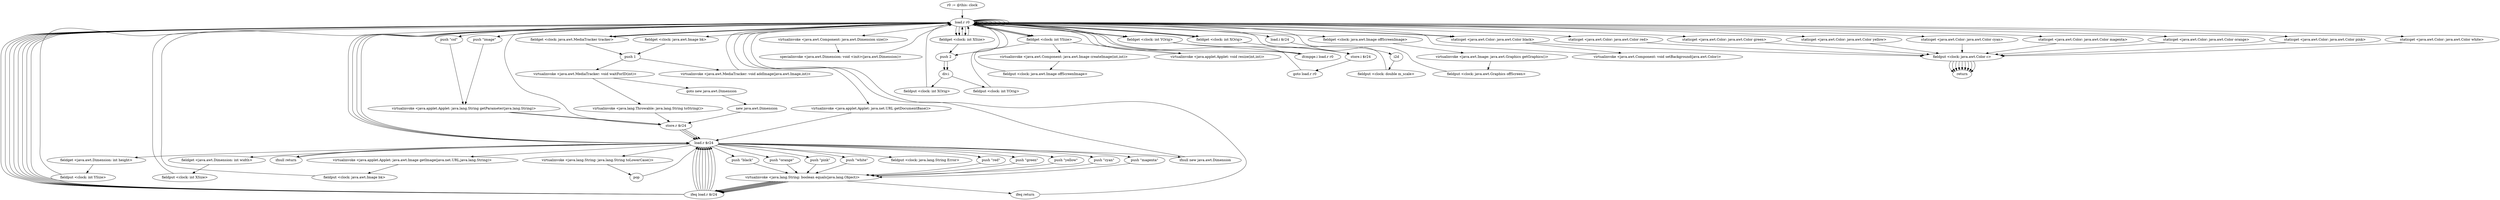 digraph "" {
    "r0 := @this: clock"
    "load.r r0"
    "r0 := @this: clock"->"load.r r0";
    "push \"image\""
    "load.r r0"->"push \"image\"";
    "virtualinvoke <java.applet.Applet: java.lang.String getParameter(java.lang.String)>"
    "push \"image\""->"virtualinvoke <java.applet.Applet: java.lang.String getParameter(java.lang.String)>";
    "store.r $r24"
    "virtualinvoke <java.applet.Applet: java.lang.String getParameter(java.lang.String)>"->"store.r $r24";
    "load.r $r24"
    "store.r $r24"->"load.r $r24";
    "ifnull new java.awt.Dimension"
    "load.r $r24"->"ifnull new java.awt.Dimension";
    "ifnull new java.awt.Dimension"->"load.r r0";
    "load.r r0"->"load.r r0";
    "load.r r0"->"load.r r0";
    "virtualinvoke <java.applet.Applet: java.net.URL getDocumentBase()>"
    "load.r r0"->"virtualinvoke <java.applet.Applet: java.net.URL getDocumentBase()>";
    "virtualinvoke <java.applet.Applet: java.net.URL getDocumentBase()>"->"load.r $r24";
    "virtualinvoke <java.applet.Applet: java.awt.Image getImage(java.net.URL,java.lang.String)>"
    "load.r $r24"->"virtualinvoke <java.applet.Applet: java.awt.Image getImage(java.net.URL,java.lang.String)>";
    "fieldput <clock: java.awt.Image bk>"
    "virtualinvoke <java.applet.Applet: java.awt.Image getImage(java.net.URL,java.lang.String)>"->"fieldput <clock: java.awt.Image bk>";
    "fieldput <clock: java.awt.Image bk>"->"load.r r0";
    "fieldget <clock: java.awt.MediaTracker tracker>"
    "load.r r0"->"fieldget <clock: java.awt.MediaTracker tracker>";
    "fieldget <clock: java.awt.MediaTracker tracker>"->"load.r r0";
    "fieldget <clock: java.awt.Image bk>"
    "load.r r0"->"fieldget <clock: java.awt.Image bk>";
    "push 1"
    "fieldget <clock: java.awt.Image bk>"->"push 1";
    "virtualinvoke <java.awt.MediaTracker: void addImage(java.awt.Image,int)>"
    "push 1"->"virtualinvoke <java.awt.MediaTracker: void addImage(java.awt.Image,int)>";
    "virtualinvoke <java.awt.MediaTracker: void addImage(java.awt.Image,int)>"->"load.r r0";
    "load.r r0"->"fieldget <clock: java.awt.MediaTracker tracker>";
    "fieldget <clock: java.awt.MediaTracker tracker>"->"push 1";
    "virtualinvoke <java.awt.MediaTracker: void waitForID(int)>"
    "push 1"->"virtualinvoke <java.awt.MediaTracker: void waitForID(int)>";
    "goto new java.awt.Dimension"
    "virtualinvoke <java.awt.MediaTracker: void waitForID(int)>"->"goto new java.awt.Dimension";
    "new java.awt.Dimension"
    "goto new java.awt.Dimension"->"new java.awt.Dimension";
    "new java.awt.Dimension"->"store.r $r24";
    "store.r $r24"->"load.r $r24";
    "load.r $r24"->"load.r r0";
    "virtualinvoke <java.awt.Component: java.awt.Dimension size()>"
    "load.r r0"->"virtualinvoke <java.awt.Component: java.awt.Dimension size()>";
    "specialinvoke <java.awt.Dimension: void <init>(java.awt.Dimension)>"
    "virtualinvoke <java.awt.Component: java.awt.Dimension size()>"->"specialinvoke <java.awt.Dimension: void <init>(java.awt.Dimension)>";
    "specialinvoke <java.awt.Dimension: void <init>(java.awt.Dimension)>"->"load.r r0";
    "load.r r0"->"load.r $r24";
    "fieldget <java.awt.Dimension: int width>"
    "load.r $r24"->"fieldget <java.awt.Dimension: int width>";
    "fieldput <clock: int XSize>"
    "fieldget <java.awt.Dimension: int width>"->"fieldput <clock: int XSize>";
    "fieldput <clock: int XSize>"->"load.r r0";
    "load.r r0"->"load.r $r24";
    "fieldget <java.awt.Dimension: int height>"
    "load.r $r24"->"fieldget <java.awt.Dimension: int height>";
    "fieldput <clock: int YSize>"
    "fieldget <java.awt.Dimension: int height>"->"fieldput <clock: int YSize>";
    "fieldput <clock: int YSize>"->"load.r r0";
    "load.r r0"->"load.r r0";
    "fieldget <clock: int XSize>"
    "load.r r0"->"fieldget <clock: int XSize>";
    "push 2"
    "fieldget <clock: int XSize>"->"push 2";
    "div.i"
    "push 2"->"div.i";
    "fieldput <clock: int XOrig>"
    "div.i"->"fieldput <clock: int XOrig>";
    "fieldput <clock: int XOrig>"->"load.r r0";
    "load.r r0"->"load.r r0";
    "fieldget <clock: int YSize>"
    "load.r r0"->"fieldget <clock: int YSize>";
    "fieldget <clock: int YSize>"->"push 2";
    "push 2"->"div.i";
    "fieldput <clock: int YOrig>"
    "div.i"->"fieldput <clock: int YOrig>";
    "fieldput <clock: int YOrig>"->"load.r r0";
    "fieldget <clock: int XOrig>"
    "load.r r0"->"fieldget <clock: int XOrig>";
    "fieldget <clock: int XOrig>"->"load.r r0";
    "fieldget <clock: int YOrig>"
    "load.r r0"->"fieldget <clock: int YOrig>";
    "ifcmpge.i load.r r0"
    "fieldget <clock: int YOrig>"->"ifcmpge.i load.r r0";
    "ifcmpge.i load.r r0"->"load.r r0";
    "load.r r0"->"fieldget <clock: int XOrig>";
    "store.i $r24"
    "fieldget <clock: int XOrig>"->"store.i $r24";
    "goto load.r r0"
    "store.i $r24"->"goto load.r r0";
    "goto load.r r0"->"load.r r0";
    "load.i $r24"
    "load.r r0"->"load.i $r24";
    "i2d"
    "load.i $r24"->"i2d";
    "fieldput <clock: double m_scale>"
    "i2d"->"fieldput <clock: double m_scale>";
    "fieldput <clock: double m_scale>"->"load.r r0";
    "load.r r0"->"load.r r0";
    "load.r r0"->"fieldget <clock: int XSize>";
    "fieldget <clock: int XSize>"->"load.r r0";
    "load.r r0"->"fieldget <clock: int YSize>";
    "virtualinvoke <java.applet.Applet: void resize(int,int)>"
    "fieldget <clock: int YSize>"->"virtualinvoke <java.applet.Applet: void resize(int,int)>";
    "virtualinvoke <java.applet.Applet: void resize(int,int)>"->"load.r r0";
    "load.r r0"->"load.r r0";
    "load.r r0"->"load.r r0";
    "load.r r0"->"fieldget <clock: int XSize>";
    "fieldget <clock: int XSize>"->"load.r r0";
    "load.r r0"->"fieldget <clock: int YSize>";
    "virtualinvoke <java.awt.Component: java.awt.Image createImage(int,int)>"
    "fieldget <clock: int YSize>"->"virtualinvoke <java.awt.Component: java.awt.Image createImage(int,int)>";
    "fieldput <clock: java.awt.Image offScreenImage>"
    "virtualinvoke <java.awt.Component: java.awt.Image createImage(int,int)>"->"fieldput <clock: java.awt.Image offScreenImage>";
    "fieldput <clock: java.awt.Image offScreenImage>"->"load.r r0";
    "load.r r0"->"load.r r0";
    "fieldget <clock: java.awt.Image offScreenImage>"
    "load.r r0"->"fieldget <clock: java.awt.Image offScreenImage>";
    "virtualinvoke <java.awt.Image: java.awt.Graphics getGraphics()>"
    "fieldget <clock: java.awt.Image offScreenImage>"->"virtualinvoke <java.awt.Image: java.awt.Graphics getGraphics()>";
    "fieldput <clock: java.awt.Graphics offScreen>"
    "virtualinvoke <java.awt.Image: java.awt.Graphics getGraphics()>"->"fieldput <clock: java.awt.Graphics offScreen>";
    "fieldput <clock: java.awt.Graphics offScreen>"->"load.r r0";
    "staticget <java.awt.Color: java.awt.Color black>"
    "load.r r0"->"staticget <java.awt.Color: java.awt.Color black>";
    "virtualinvoke <java.awt.Component: void setBackground(java.awt.Color)>"
    "staticget <java.awt.Color: java.awt.Color black>"->"virtualinvoke <java.awt.Component: void setBackground(java.awt.Color)>";
    "virtualinvoke <java.awt.Component: void setBackground(java.awt.Color)>"->"load.r r0";
    "push \"col\""
    "load.r r0"->"push \"col\"";
    "push \"col\""->"virtualinvoke <java.applet.Applet: java.lang.String getParameter(java.lang.String)>";
    "virtualinvoke <java.applet.Applet: java.lang.String getParameter(java.lang.String)>"->"store.r $r24";
    "store.r $r24"->"load.r $r24";
    "ifnull return"
    "load.r $r24"->"ifnull return";
    "ifnull return"->"load.r $r24";
    "virtualinvoke <java.lang.String: java.lang.String toLowerCase()>"
    "load.r $r24"->"virtualinvoke <java.lang.String: java.lang.String toLowerCase()>";
    "pop"
    "virtualinvoke <java.lang.String: java.lang.String toLowerCase()>"->"pop";
    "pop"->"load.r $r24";
    "push \"red\""
    "load.r $r24"->"push \"red\"";
    "virtualinvoke <java.lang.String: boolean equals(java.lang.Object)>"
    "push \"red\""->"virtualinvoke <java.lang.String: boolean equals(java.lang.Object)>";
    "ifeq load.r $r24"
    "virtualinvoke <java.lang.String: boolean equals(java.lang.Object)>"->"ifeq load.r $r24";
    "ifeq load.r $r24"->"load.r r0";
    "staticget <java.awt.Color: java.awt.Color red>"
    "load.r r0"->"staticget <java.awt.Color: java.awt.Color red>";
    "fieldput <clock: java.awt.Color c>"
    "staticget <java.awt.Color: java.awt.Color red>"->"fieldput <clock: java.awt.Color c>";
    "return"
    "fieldput <clock: java.awt.Color c>"->"return";
    "ifeq load.r $r24"->"load.r $r24";
    "push \"green\""
    "load.r $r24"->"push \"green\"";
    "push \"green\""->"virtualinvoke <java.lang.String: boolean equals(java.lang.Object)>";
    "virtualinvoke <java.lang.String: boolean equals(java.lang.Object)>"->"ifeq load.r $r24";
    "ifeq load.r $r24"->"load.r r0";
    "staticget <java.awt.Color: java.awt.Color green>"
    "load.r r0"->"staticget <java.awt.Color: java.awt.Color green>";
    "staticget <java.awt.Color: java.awt.Color green>"->"fieldput <clock: java.awt.Color c>";
    "fieldput <clock: java.awt.Color c>"->"return";
    "ifeq load.r $r24"->"load.r $r24";
    "push \"yellow\""
    "load.r $r24"->"push \"yellow\"";
    "push \"yellow\""->"virtualinvoke <java.lang.String: boolean equals(java.lang.Object)>";
    "virtualinvoke <java.lang.String: boolean equals(java.lang.Object)>"->"ifeq load.r $r24";
    "ifeq load.r $r24"->"load.r r0";
    "staticget <java.awt.Color: java.awt.Color yellow>"
    "load.r r0"->"staticget <java.awt.Color: java.awt.Color yellow>";
    "staticget <java.awt.Color: java.awt.Color yellow>"->"fieldput <clock: java.awt.Color c>";
    "fieldput <clock: java.awt.Color c>"->"return";
    "ifeq load.r $r24"->"load.r $r24";
    "push \"cyan\""
    "load.r $r24"->"push \"cyan\"";
    "push \"cyan\""->"virtualinvoke <java.lang.String: boolean equals(java.lang.Object)>";
    "virtualinvoke <java.lang.String: boolean equals(java.lang.Object)>"->"ifeq load.r $r24";
    "ifeq load.r $r24"->"load.r r0";
    "staticget <java.awt.Color: java.awt.Color cyan>"
    "load.r r0"->"staticget <java.awt.Color: java.awt.Color cyan>";
    "staticget <java.awt.Color: java.awt.Color cyan>"->"fieldput <clock: java.awt.Color c>";
    "fieldput <clock: java.awt.Color c>"->"return";
    "ifeq load.r $r24"->"load.r $r24";
    "push \"magenta\""
    "load.r $r24"->"push \"magenta\"";
    "push \"magenta\""->"virtualinvoke <java.lang.String: boolean equals(java.lang.Object)>";
    "virtualinvoke <java.lang.String: boolean equals(java.lang.Object)>"->"ifeq load.r $r24";
    "ifeq load.r $r24"->"load.r r0";
    "staticget <java.awt.Color: java.awt.Color magenta>"
    "load.r r0"->"staticget <java.awt.Color: java.awt.Color magenta>";
    "staticget <java.awt.Color: java.awt.Color magenta>"->"fieldput <clock: java.awt.Color c>";
    "fieldput <clock: java.awt.Color c>"->"return";
    "ifeq load.r $r24"->"load.r $r24";
    "push \"black\""
    "load.r $r24"->"push \"black\"";
    "push \"black\""->"virtualinvoke <java.lang.String: boolean equals(java.lang.Object)>";
    "virtualinvoke <java.lang.String: boolean equals(java.lang.Object)>"->"ifeq load.r $r24";
    "ifeq load.r $r24"->"load.r r0";
    "load.r r0"->"staticget <java.awt.Color: java.awt.Color black>";
    "staticget <java.awt.Color: java.awt.Color black>"->"fieldput <clock: java.awt.Color c>";
    "fieldput <clock: java.awt.Color c>"->"return";
    "ifeq load.r $r24"->"load.r $r24";
    "push \"orange\""
    "load.r $r24"->"push \"orange\"";
    "push \"orange\""->"virtualinvoke <java.lang.String: boolean equals(java.lang.Object)>";
    "virtualinvoke <java.lang.String: boolean equals(java.lang.Object)>"->"ifeq load.r $r24";
    "ifeq load.r $r24"->"load.r r0";
    "staticget <java.awt.Color: java.awt.Color orange>"
    "load.r r0"->"staticget <java.awt.Color: java.awt.Color orange>";
    "staticget <java.awt.Color: java.awt.Color orange>"->"fieldput <clock: java.awt.Color c>";
    "fieldput <clock: java.awt.Color c>"->"return";
    "ifeq load.r $r24"->"load.r $r24";
    "push \"pink\""
    "load.r $r24"->"push \"pink\"";
    "push \"pink\""->"virtualinvoke <java.lang.String: boolean equals(java.lang.Object)>";
    "virtualinvoke <java.lang.String: boolean equals(java.lang.Object)>"->"ifeq load.r $r24";
    "ifeq load.r $r24"->"load.r r0";
    "staticget <java.awt.Color: java.awt.Color pink>"
    "load.r r0"->"staticget <java.awt.Color: java.awt.Color pink>";
    "staticget <java.awt.Color: java.awt.Color pink>"->"fieldput <clock: java.awt.Color c>";
    "fieldput <clock: java.awt.Color c>"->"return";
    "ifeq load.r $r24"->"load.r $r24";
    "push \"white\""
    "load.r $r24"->"push \"white\"";
    "push \"white\""->"virtualinvoke <java.lang.String: boolean equals(java.lang.Object)>";
    "ifeq return"
    "virtualinvoke <java.lang.String: boolean equals(java.lang.Object)>"->"ifeq return";
    "ifeq return"->"load.r r0";
    "staticget <java.awt.Color: java.awt.Color white>"
    "load.r r0"->"staticget <java.awt.Color: java.awt.Color white>";
    "staticget <java.awt.Color: java.awt.Color white>"->"fieldput <clock: java.awt.Color c>";
    "fieldput <clock: java.awt.Color c>"->"return";
    "ifcmpge.i load.r r0"->"load.r r0";
    "load.r r0"->"fieldget <clock: int YOrig>";
    "fieldget <clock: int YOrig>"->"store.i $r24";
    "virtualinvoke <java.lang.Throwable: java.lang.String toString()>"
    "virtualinvoke <java.awt.MediaTracker: void waitForID(int)>"->"virtualinvoke <java.lang.Throwable: java.lang.String toString()>";
    "virtualinvoke <java.lang.Throwable: java.lang.String toString()>"->"store.r $r24";
    "store.r $r24"->"load.r r0";
    "load.r r0"->"load.r $r24";
    "fieldput <clock: java.lang.String Error>"
    "load.r $r24"->"fieldput <clock: java.lang.String Error>";
}
